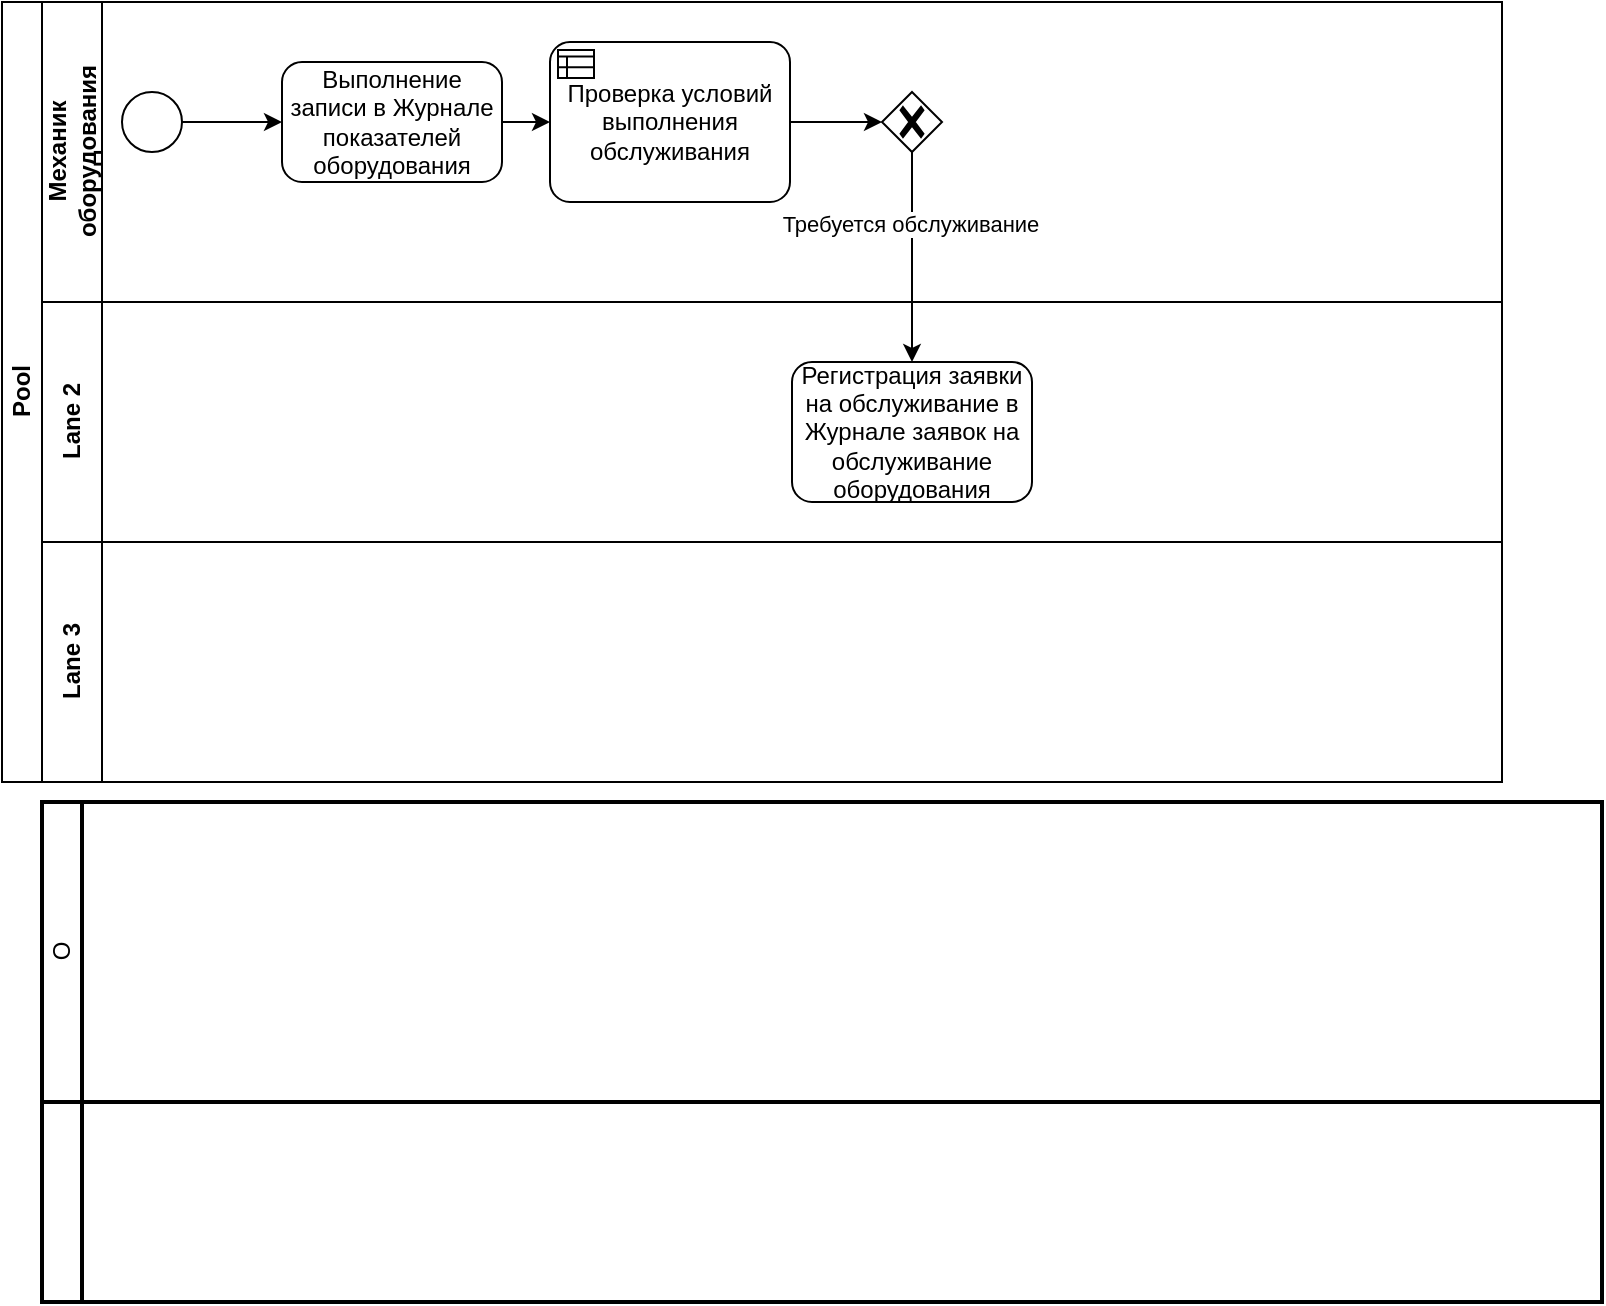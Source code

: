 <mxfile version="20.0.4" type="github">
  <diagram id="El7ThqeAKEAEqX5Xljgw" name="Page-1">
    <mxGraphModel dx="860" dy="1656" grid="1" gridSize="10" guides="1" tooltips="1" connect="1" arrows="1" fold="1" page="1" pageScale="1" pageWidth="827" pageHeight="1169" math="0" shadow="0">
      <root>
        <mxCell id="0" />
        <mxCell id="1" parent="0" />
        <mxCell id="J-_hszuNko_sxPINMym0-1" value="О" style="swimlane;html=1;startSize=20;fontStyle=0;collapsible=0;horizontal=0;swimlaneLine=1;swimlaneFillColor=#ffffff;strokeWidth=2;" vertex="1" parent="1">
          <mxGeometry x="40" y="30" width="780" height="150" as="geometry" />
        </mxCell>
        <mxCell id="J-_hszuNko_sxPINMym0-2" value="" style="swimlane;html=1;startSize=20;fontStyle=0;collapsible=0;horizontal=0;swimlaneLine=1;swimlaneFillColor=#ffffff;strokeWidth=2;" vertex="1" parent="1">
          <mxGeometry x="40" y="180" width="780" height="100" as="geometry" />
        </mxCell>
        <mxCell id="J-_hszuNko_sxPINMym0-4" value="Pool" style="swimlane;html=1;childLayout=stackLayout;resizeParent=1;resizeParentMax=0;horizontal=0;startSize=20;horizontalStack=0;" vertex="1" parent="1">
          <mxGeometry x="20" y="-370" width="750" height="390" as="geometry" />
        </mxCell>
        <mxCell id="J-_hszuNko_sxPINMym0-5" value="Механик&lt;br&gt;оборудования" style="swimlane;html=1;startSize=30;horizontal=0;" vertex="1" parent="J-_hszuNko_sxPINMym0-4">
          <mxGeometry x="20" width="730" height="150" as="geometry" />
        </mxCell>
        <mxCell id="J-_hszuNko_sxPINMym0-11" style="edgeStyle=orthogonalEdgeStyle;rounded=0;orthogonalLoop=1;jettySize=auto;html=1;exitX=1;exitY=0.5;exitDx=0;exitDy=0;exitPerimeter=0;entryX=0;entryY=0.5;entryDx=0;entryDy=0;entryPerimeter=0;" edge="1" parent="J-_hszuNko_sxPINMym0-5" source="J-_hszuNko_sxPINMym0-3" target="J-_hszuNko_sxPINMym0-10">
          <mxGeometry relative="1" as="geometry" />
        </mxCell>
        <mxCell id="J-_hszuNko_sxPINMym0-3" value="Выполнение записи в Журнале показателей оборудования" style="points=[[0.25,0,0],[0.5,0,0],[0.75,0,0],[1,0.25,0],[1,0.5,0],[1,0.75,0],[0.75,1,0],[0.5,1,0],[0.25,1,0],[0,0.75,0],[0,0.5,0],[0,0.25,0]];shape=mxgraph.bpmn.task;whiteSpace=wrap;rectStyle=rounded;size=10;taskMarker=abstract;" vertex="1" parent="J-_hszuNko_sxPINMym0-5">
          <mxGeometry x="120" y="30" width="110" height="60" as="geometry" />
        </mxCell>
        <mxCell id="J-_hszuNko_sxPINMym0-9" style="edgeStyle=orthogonalEdgeStyle;rounded=0;orthogonalLoop=1;jettySize=auto;html=1;exitX=1;exitY=0.5;exitDx=0;exitDy=0;exitPerimeter=0;entryX=0;entryY=0.5;entryDx=0;entryDy=0;entryPerimeter=0;" edge="1" parent="J-_hszuNko_sxPINMym0-5" source="J-_hszuNko_sxPINMym0-8" target="J-_hszuNko_sxPINMym0-3">
          <mxGeometry relative="1" as="geometry" />
        </mxCell>
        <mxCell id="J-_hszuNko_sxPINMym0-8" value="" style="points=[[0.145,0.145,0],[0.5,0,0],[0.855,0.145,0],[1,0.5,0],[0.855,0.855,0],[0.5,1,0],[0.145,0.855,0],[0,0.5,0]];shape=mxgraph.bpmn.event;html=1;verticalLabelPosition=bottom;labelBackgroundColor=#ffffff;verticalAlign=top;align=center;perimeter=ellipsePerimeter;outlineConnect=0;aspect=fixed;outline=standard;symbol=general;" vertex="1" parent="J-_hszuNko_sxPINMym0-5">
          <mxGeometry x="40" y="45" width="30" height="30" as="geometry" />
        </mxCell>
        <mxCell id="J-_hszuNko_sxPINMym0-13" style="edgeStyle=orthogonalEdgeStyle;rounded=0;orthogonalLoop=1;jettySize=auto;html=1;exitX=1;exitY=0.5;exitDx=0;exitDy=0;exitPerimeter=0;entryX=0;entryY=0.5;entryDx=0;entryDy=0;entryPerimeter=0;" edge="1" parent="J-_hszuNko_sxPINMym0-5" source="J-_hszuNko_sxPINMym0-10" target="J-_hszuNko_sxPINMym0-12">
          <mxGeometry relative="1" as="geometry" />
        </mxCell>
        <mxCell id="J-_hszuNko_sxPINMym0-10" value="Проверка условий выполнения обслуживания" style="points=[[0.25,0,0],[0.5,0,0],[0.75,0,0],[1,0.25,0],[1,0.5,0],[1,0.75,0],[0.75,1,0],[0.5,1,0],[0.25,1,0],[0,0.75,0],[0,0.5,0],[0,0.25,0]];shape=mxgraph.bpmn.task;whiteSpace=wrap;rectStyle=rounded;size=10;taskMarker=businessRule;" vertex="1" parent="J-_hszuNko_sxPINMym0-5">
          <mxGeometry x="254" y="20" width="120" height="80" as="geometry" />
        </mxCell>
        <mxCell id="J-_hszuNko_sxPINMym0-12" value="" style="points=[[0.25,0.25,0],[0.5,0,0],[0.75,0.25,0],[1,0.5,0],[0.75,0.75,0],[0.5,1,0],[0.25,0.75,0],[0,0.5,0]];shape=mxgraph.bpmn.gateway2;html=1;verticalLabelPosition=bottom;labelBackgroundColor=#ffffff;verticalAlign=top;align=center;perimeter=rhombusPerimeter;outlineConnect=0;outline=none;symbol=none;gwType=exclusive;" vertex="1" parent="J-_hszuNko_sxPINMym0-5">
          <mxGeometry x="420" y="45" width="30" height="30" as="geometry" />
        </mxCell>
        <mxCell id="J-_hszuNko_sxPINMym0-6" value="Lane 2" style="swimlane;html=1;startSize=30;horizontal=0;" vertex="1" parent="J-_hszuNko_sxPINMym0-4">
          <mxGeometry x="20" y="150" width="730" height="120" as="geometry" />
        </mxCell>
        <mxCell id="J-_hszuNko_sxPINMym0-14" value="Регистрация заявки на обслуживание в Журнале заявок на обслуживание оборудования" style="points=[[0.25,0,0],[0.5,0,0],[0.75,0,0],[1,0.25,0],[1,0.5,0],[1,0.75,0],[0.75,1,0],[0.5,1,0],[0.25,1,0],[0,0.75,0],[0,0.5,0],[0,0.25,0]];shape=mxgraph.bpmn.task;whiteSpace=wrap;rectStyle=rounded;size=10;taskMarker=abstract;" vertex="1" parent="J-_hszuNko_sxPINMym0-6">
          <mxGeometry x="375" y="30" width="120" height="70" as="geometry" />
        </mxCell>
        <mxCell id="J-_hszuNko_sxPINMym0-7" value="Lane 3" style="swimlane;html=1;startSize=30;horizontal=0;" vertex="1" parent="J-_hszuNko_sxPINMym0-4">
          <mxGeometry x="20" y="270" width="730" height="120" as="geometry" />
        </mxCell>
        <mxCell id="J-_hszuNko_sxPINMym0-15" style="edgeStyle=orthogonalEdgeStyle;rounded=0;orthogonalLoop=1;jettySize=auto;html=1;exitX=0.5;exitY=1;exitDx=0;exitDy=0;exitPerimeter=0;entryX=0.5;entryY=0;entryDx=0;entryDy=0;entryPerimeter=0;" edge="1" parent="J-_hszuNko_sxPINMym0-4" source="J-_hszuNko_sxPINMym0-12" target="J-_hszuNko_sxPINMym0-14">
          <mxGeometry relative="1" as="geometry" />
        </mxCell>
        <mxCell id="J-_hszuNko_sxPINMym0-16" value="Требуется обслуживание" style="edgeLabel;html=1;align=center;verticalAlign=middle;resizable=0;points=[];" vertex="1" connectable="0" parent="J-_hszuNko_sxPINMym0-15">
          <mxGeometry x="-0.323" y="-1" relative="1" as="geometry">
            <mxPoint as="offset" />
          </mxGeometry>
        </mxCell>
      </root>
    </mxGraphModel>
  </diagram>
</mxfile>
